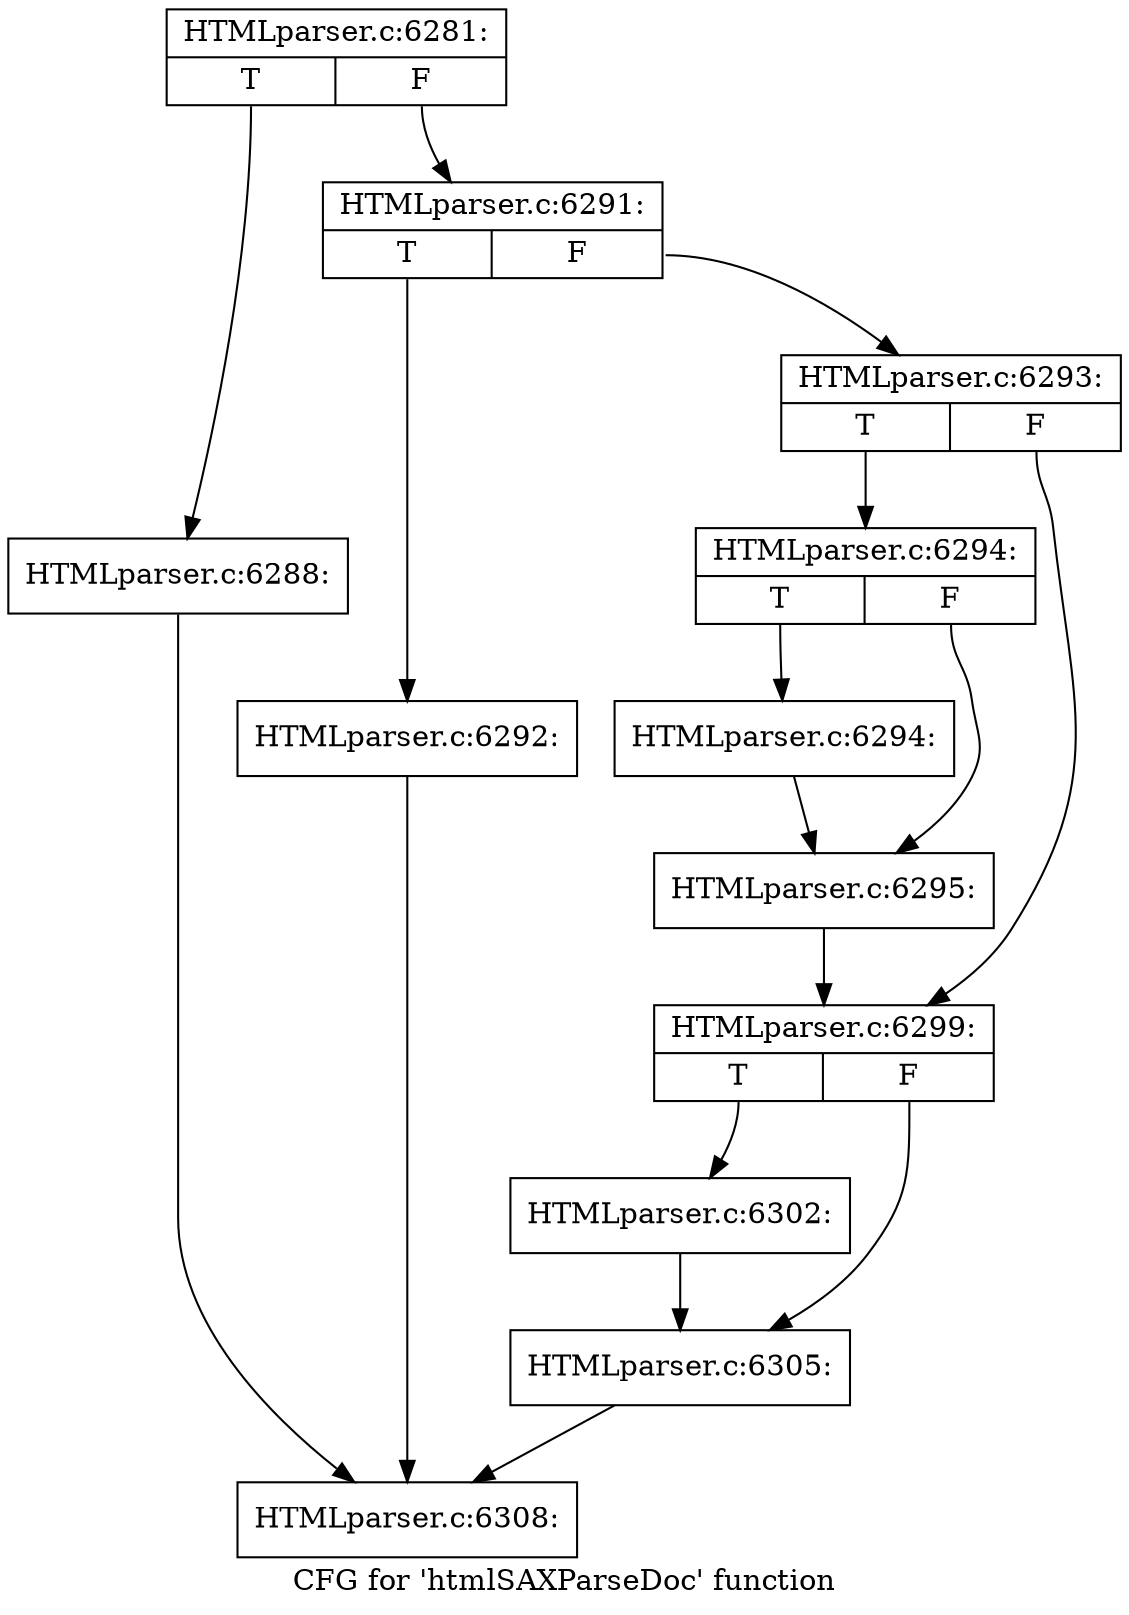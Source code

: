 digraph "CFG for 'htmlSAXParseDoc' function" {
	label="CFG for 'htmlSAXParseDoc' function";

	Node0x5630c5da5380 [shape=record,label="{HTMLparser.c:6281:|{<s0>T|<s1>F}}"];
	Node0x5630c5da5380:s0 -> Node0x5630c5db7710;
	Node0x5630c5da5380:s1 -> Node0x5630c5db7760;
	Node0x5630c5db7710 [shape=record,label="{HTMLparser.c:6288:}"];
	Node0x5630c5db7710 -> Node0x5630c5db6240;
	Node0x5630c5db7760 [shape=record,label="{HTMLparser.c:6291:|{<s0>T|<s1>F}}"];
	Node0x5630c5db7760:s0 -> Node0x5630c5db86c0;
	Node0x5630c5db7760:s1 -> Node0x5630c5db8710;
	Node0x5630c5db86c0 [shape=record,label="{HTMLparser.c:6292:}"];
	Node0x5630c5db86c0 -> Node0x5630c5db6240;
	Node0x5630c5db8710 [shape=record,label="{HTMLparser.c:6293:|{<s0>T|<s1>F}}"];
	Node0x5630c5db8710:s0 -> Node0x5630c5db8a70;
	Node0x5630c5db8710:s1 -> Node0x5630c5db8ac0;
	Node0x5630c5db8a70 [shape=record,label="{HTMLparser.c:6294:|{<s0>T|<s1>F}}"];
	Node0x5630c5db8a70:s0 -> Node0x5630c5db8e80;
	Node0x5630c5db8a70:s1 -> Node0x5630c5db8ed0;
	Node0x5630c5db8e80 [shape=record,label="{HTMLparser.c:6294:}"];
	Node0x5630c5db8e80 -> Node0x5630c5db8ed0;
	Node0x5630c5db8ed0 [shape=record,label="{HTMLparser.c:6295:}"];
	Node0x5630c5db8ed0 -> Node0x5630c5db8ac0;
	Node0x5630c5db8ac0 [shape=record,label="{HTMLparser.c:6299:|{<s0>T|<s1>F}}"];
	Node0x5630c5db8ac0:s0 -> Node0x5630c5db9d60;
	Node0x5630c5db8ac0:s1 -> Node0x5630c5db9db0;
	Node0x5630c5db9d60 [shape=record,label="{HTMLparser.c:6302:}"];
	Node0x5630c5db9d60 -> Node0x5630c5db9db0;
	Node0x5630c5db9db0 [shape=record,label="{HTMLparser.c:6305:}"];
	Node0x5630c5db9db0 -> Node0x5630c5db6240;
	Node0x5630c5db6240 [shape=record,label="{HTMLparser.c:6308:}"];
}
